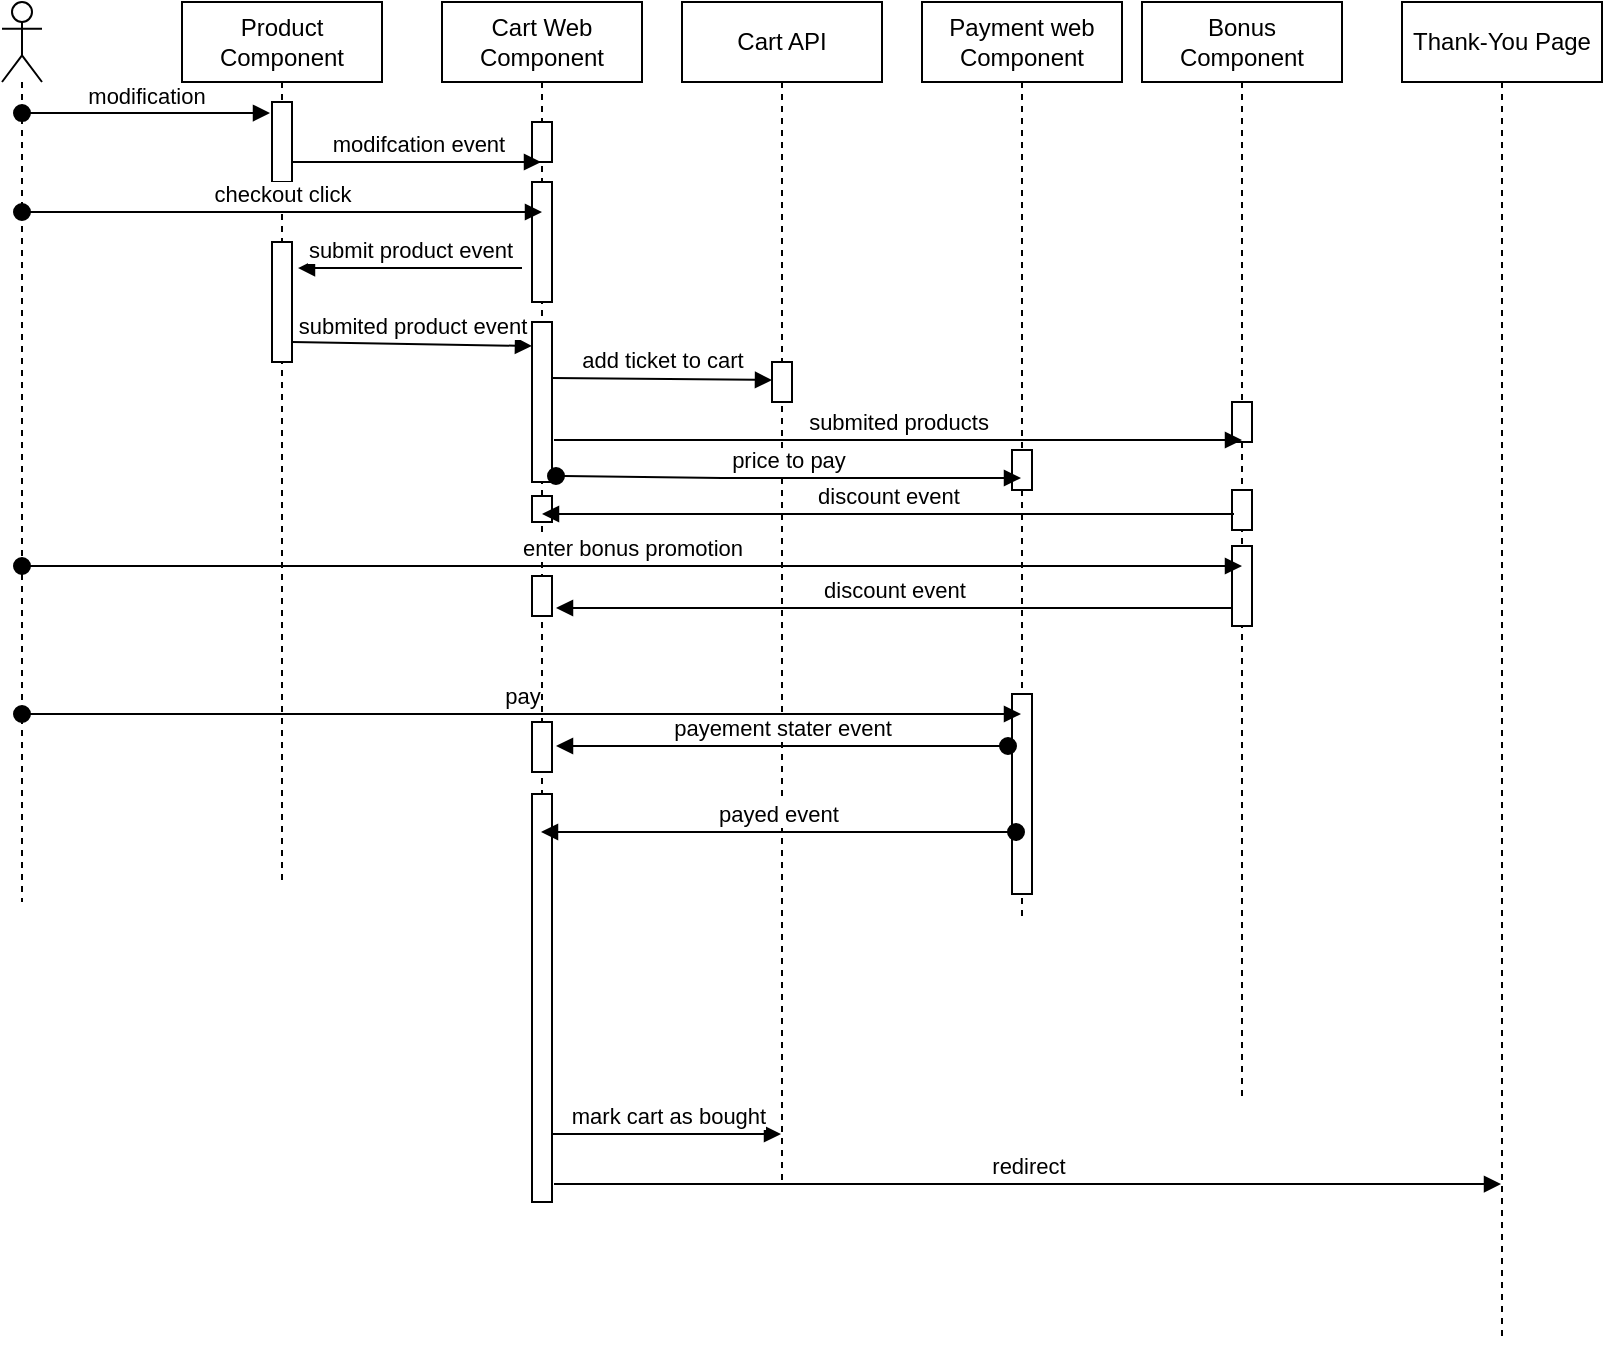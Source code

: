 <mxfile version="10.7.8" type="github"><diagram id="hKzD35VY9M3Vv-276cTm" name="fe-flow"><mxGraphModel dx="1398" dy="811" grid="0" gridSize="10" guides="1" tooltips="1" connect="1" arrows="1" fold="1" page="1" pageScale="1" pageWidth="1169" pageHeight="827" math="0" shadow="0"><root><mxCell id="0"/><mxCell id="1" parent="0"/><mxCell id="l-oSSb-taQTkERCbv3sV-4" value="Product Component" style="shape=umlLifeline;perimeter=lifelinePerimeter;whiteSpace=wrap;html=1;container=1;collapsible=0;recursiveResize=0;outlineConnect=0;" parent="1" vertex="1"><mxGeometry x="230" y="70" width="100" height="440" as="geometry"/></mxCell><mxCell id="l-oSSb-taQTkERCbv3sV-11" value="" style="html=1;points=[];perimeter=orthogonalPerimeter;" parent="l-oSSb-taQTkERCbv3sV-4" vertex="1"><mxGeometry x="45" y="50" width="10" height="40" as="geometry"/></mxCell><mxCell id="l-oSSb-taQTkERCbv3sV-16" value="" style="html=1;points=[];perimeter=orthogonalPerimeter;" parent="l-oSSb-taQTkERCbv3sV-4" vertex="1"><mxGeometry x="45" y="120" width="10" height="60" as="geometry"/></mxCell><mxCell id="l-oSSb-taQTkERCbv3sV-6" value="Cart Web Component" style="shape=umlLifeline;perimeter=lifelinePerimeter;whiteSpace=wrap;html=1;container=1;collapsible=0;recursiveResize=0;outlineConnect=0;" parent="1" vertex="1"><mxGeometry x="360" y="70" width="100" height="600" as="geometry"/></mxCell><mxCell id="l-oSSb-taQTkERCbv3sV-14" value="" style="html=1;points=[];perimeter=orthogonalPerimeter;" parent="l-oSSb-taQTkERCbv3sV-6" vertex="1"><mxGeometry x="45" y="90" width="10" height="60" as="geometry"/></mxCell><mxCell id="l-oSSb-taQTkERCbv3sV-28" value="" style="html=1;points=[];perimeter=orthogonalPerimeter;" parent="l-oSSb-taQTkERCbv3sV-6" vertex="1"><mxGeometry x="45" y="60" width="10" height="20" as="geometry"/></mxCell><mxCell id="l-oSSb-taQTkERCbv3sV-33" value="" style="html=1;points=[];perimeter=orthogonalPerimeter;" parent="l-oSSb-taQTkERCbv3sV-6" vertex="1"><mxGeometry x="45" y="396" width="10" height="204" as="geometry"/></mxCell><mxCell id="l-oSSb-taQTkERCbv3sV-46" value="" style="html=1;points=[];perimeter=orthogonalPerimeter;" parent="l-oSSb-taQTkERCbv3sV-6" vertex="1"><mxGeometry x="45" y="287" width="10" height="20" as="geometry"/></mxCell><mxCell id="7ahfcwVWY9w1yR1nCndc-1" value="" style="html=1;points=[];perimeter=orthogonalPerimeter;" vertex="1" parent="l-oSSb-taQTkERCbv3sV-6"><mxGeometry x="45" y="160" width="10" height="80" as="geometry"/></mxCell><mxCell id="7ahfcwVWY9w1yR1nCndc-2" value="" style="html=1;points=[];perimeter=orthogonalPerimeter;" vertex="1" parent="l-oSSb-taQTkERCbv3sV-6"><mxGeometry x="45" y="247" width="10" height="13" as="geometry"/></mxCell><mxCell id="7ahfcwVWY9w1yR1nCndc-3" value="" style="html=1;points=[];perimeter=orthogonalPerimeter;" vertex="1" parent="l-oSSb-taQTkERCbv3sV-6"><mxGeometry x="45" y="360" width="10" height="25" as="geometry"/></mxCell><mxCell id="l-oSSb-taQTkERCbv3sV-7" value="" style="shape=umlLifeline;participant=umlActor;perimeter=lifelinePerimeter;whiteSpace=wrap;html=1;container=1;collapsible=0;recursiveResize=0;verticalAlign=top;spacingTop=36;labelBackgroundColor=#ffffff;outlineConnect=0;" parent="1" vertex="1"><mxGeometry x="140" y="70" width="20" height="450" as="geometry"/></mxCell><mxCell id="l-oSSb-taQTkERCbv3sV-12" value="modification" style="html=1;verticalAlign=bottom;startArrow=oval;startFill=1;endArrow=block;startSize=8;entryX=-0.1;entryY=0.138;entryDx=0;entryDy=0;entryPerimeter=0;" parent="1" source="l-oSSb-taQTkERCbv3sV-7" target="l-oSSb-taQTkERCbv3sV-11" edge="1"><mxGeometry width="60" relative="1" as="geometry"><mxPoint x="140" y="390" as="sourcePoint"/><mxPoint x="200" y="390" as="targetPoint"/></mxGeometry></mxCell><mxCell id="l-oSSb-taQTkERCbv3sV-13" value="modifcation event" style="html=1;verticalAlign=bottom;endArrow=block;" parent="1" target="l-oSSb-taQTkERCbv3sV-6" edge="1"><mxGeometry width="80" relative="1" as="geometry"><mxPoint x="285" y="150" as="sourcePoint"/><mxPoint x="365" y="150" as="targetPoint"/><Array as="points"><mxPoint x="325" y="150"/></Array></mxGeometry></mxCell><mxCell id="l-oSSb-taQTkERCbv3sV-15" value="checkout click" style="html=1;verticalAlign=bottom;startArrow=oval;startFill=1;endArrow=block;startSize=8;" parent="1" source="l-oSSb-taQTkERCbv3sV-7" edge="1"><mxGeometry width="60" relative="1" as="geometry"><mxPoint x="150" y="180" as="sourcePoint"/><mxPoint x="410" y="175" as="targetPoint"/></mxGeometry></mxCell><mxCell id="l-oSSb-taQTkERCbv3sV-17" value="submit product event" style="html=1;verticalAlign=bottom;endArrow=block;entryX=1.3;entryY=0.217;entryDx=0;entryDy=0;entryPerimeter=0;" parent="1" target="l-oSSb-taQTkERCbv3sV-16" edge="1"><mxGeometry width="80" relative="1" as="geometry"><mxPoint x="400" y="203" as="sourcePoint"/><mxPoint x="285" y="206" as="targetPoint"/></mxGeometry></mxCell><mxCell id="l-oSSb-taQTkERCbv3sV-18" value="submited product event" style="html=1;verticalAlign=bottom;endArrow=block;entryX=0;entryY=0.15;entryDx=0;entryDy=0;entryPerimeter=0;" parent="1" edge="1" target="7ahfcwVWY9w1yR1nCndc-1"><mxGeometry width="80" relative="1" as="geometry"><mxPoint x="285" y="240" as="sourcePoint"/><mxPoint x="380" y="240" as="targetPoint"/></mxGeometry></mxCell><mxCell id="l-oSSb-taQTkERCbv3sV-19" value="Cart API" style="shape=umlLifeline;perimeter=lifelinePerimeter;whiteSpace=wrap;html=1;container=1;collapsible=0;recursiveResize=0;outlineConnect=0;" parent="1" vertex="1"><mxGeometry x="480" y="70" width="100" height="590" as="geometry"/></mxCell><mxCell id="l-oSSb-taQTkERCbv3sV-27" value="" style="html=1;points=[];perimeter=orthogonalPerimeter;" parent="l-oSSb-taQTkERCbv3sV-19" vertex="1"><mxGeometry x="45" y="180" width="10" height="20" as="geometry"/></mxCell><mxCell id="l-oSSb-taQTkERCbv3sV-20" value="add ticket to cart" style="html=1;verticalAlign=bottom;endArrow=block;entryX=0;entryY=0.45;entryDx=0;entryDy=0;entryPerimeter=0;exitX=1;exitY=0.35;exitDx=0;exitDy=0;exitPerimeter=0;" parent="1" source="7ahfcwVWY9w1yR1nCndc-1" target="l-oSSb-taQTkERCbv3sV-27" edge="1"><mxGeometry width="80" relative="1" as="geometry"><mxPoint x="440" y="200" as="sourcePoint"/><mxPoint x="515" y="260" as="targetPoint"/></mxGeometry></mxCell><mxCell id="l-oSSb-taQTkERCbv3sV-22" value="Payment web Component" style="shape=umlLifeline;perimeter=lifelinePerimeter;whiteSpace=wrap;html=1;container=1;collapsible=0;recursiveResize=0;outlineConnect=0;" parent="1" vertex="1"><mxGeometry x="600" y="70" width="100" height="460" as="geometry"/></mxCell><mxCell id="l-oSSb-taQTkERCbv3sV-24" value="" style="html=1;points=[];perimeter=orthogonalPerimeter;" parent="l-oSSb-taQTkERCbv3sV-22" vertex="1"><mxGeometry x="45" y="224" width="10" height="20" as="geometry"/></mxCell><mxCell id="l-oSSb-taQTkERCbv3sV-31" value="" style="html=1;points=[];perimeter=orthogonalPerimeter;" parent="l-oSSb-taQTkERCbv3sV-22" vertex="1"><mxGeometry x="45" y="346" width="10" height="100" as="geometry"/></mxCell><mxCell id="l-oSSb-taQTkERCbv3sV-23" value="price to pay" style="html=1;verticalAlign=bottom;startArrow=oval;startFill=1;endArrow=block;startSize=8;exitX=1.2;exitY=0.971;exitDx=0;exitDy=0;exitPerimeter=0;" parent="1" edge="1"><mxGeometry width="60" relative="1" as="geometry"><mxPoint x="417" y="307" as="sourcePoint"/><mxPoint x="649.5" y="308" as="targetPoint"/><Array as="points"><mxPoint x="500" y="308"/><mxPoint x="570" y="308"/></Array></mxGeometry></mxCell><mxCell id="l-oSSb-taQTkERCbv3sV-30" value="pay" style="html=1;verticalAlign=bottom;startArrow=oval;startFill=1;endArrow=block;startSize=8;" parent="1" edge="1"><mxGeometry width="60" relative="1" as="geometry"><mxPoint x="150" y="426" as="sourcePoint"/><mxPoint x="649.5" y="426" as="targetPoint"/></mxGeometry></mxCell><mxCell id="l-oSSb-taQTkERCbv3sV-32" value="payed event" style="html=1;verticalAlign=bottom;startArrow=oval;startFill=1;endArrow=block;startSize=8;exitX=0.2;exitY=0.69;exitDx=0;exitDy=0;exitPerimeter=0;" parent="1" source="l-oSSb-taQTkERCbv3sV-31" edge="1"><mxGeometry width="60" relative="1" as="geometry"><mxPoint x="640" y="486" as="sourcePoint"/><mxPoint x="409.5" y="485" as="targetPoint"/></mxGeometry></mxCell><mxCell id="l-oSSb-taQTkERCbv3sV-38" value="&lt;div&gt;mark cart as bought&lt;/div&gt;" style="html=1;verticalAlign=bottom;endArrow=block;" parent="1" source="l-oSSb-taQTkERCbv3sV-33" edge="1"><mxGeometry width="80" relative="1" as="geometry"><mxPoint x="435" y="606" as="sourcePoint"/><mxPoint x="529.5" y="636" as="targetPoint"/><Array as="points"><mxPoint x="460" y="636"/></Array></mxGeometry></mxCell><mxCell id="l-oSSb-taQTkERCbv3sV-39" value="Bonus Component" style="shape=umlLifeline;perimeter=lifelinePerimeter;whiteSpace=wrap;html=1;container=1;collapsible=0;recursiveResize=0;outlineConnect=0;" parent="1" vertex="1"><mxGeometry x="710" y="70" width="100" height="550" as="geometry"/></mxCell><mxCell id="l-oSSb-taQTkERCbv3sV-43" value="" style="html=1;points=[];perimeter=orthogonalPerimeter;" parent="l-oSSb-taQTkERCbv3sV-39" vertex="1"><mxGeometry x="45" y="200" width="10" height="20" as="geometry"/></mxCell><mxCell id="l-oSSb-taQTkERCbv3sV-44" value="" style="html=1;points=[];perimeter=orthogonalPerimeter;" parent="l-oSSb-taQTkERCbv3sV-39" vertex="1"><mxGeometry x="45" y="272" width="10" height="40" as="geometry"/></mxCell><mxCell id="KK0_LAX3tfRKDEERr-z1-2" value="" style="html=1;points=[];perimeter=orthogonalPerimeter;" parent="l-oSSb-taQTkERCbv3sV-39" vertex="1"><mxGeometry x="45" y="244" width="10" height="20" as="geometry"/></mxCell><mxCell id="l-oSSb-taQTkERCbv3sV-40" value="enter bonus promotion" style="html=1;verticalAlign=bottom;startArrow=oval;startFill=1;endArrow=block;startSize=8;entryX=0.5;entryY=0.473;entryDx=0;entryDy=0;entryPerimeter=0;" parent="1" edge="1"><mxGeometry width="60" relative="1" as="geometry"><mxPoint x="150" y="352" as="sourcePoint"/><mxPoint x="760" y="352" as="targetPoint"/></mxGeometry></mxCell><mxCell id="l-oSSb-taQTkERCbv3sV-41" value="&lt;div&gt;submited products&lt;/div&gt;" style="html=1;verticalAlign=bottom;endArrow=block;exitX=1.1;exitY=0.738;exitDx=0;exitDy=0;exitPerimeter=0;" parent="1" edge="1" source="7ahfcwVWY9w1yR1nCndc-1"><mxGeometry width="80" relative="1" as="geometry"><mxPoint x="450" y="289" as="sourcePoint"/><mxPoint x="760" y="289" as="targetPoint"/></mxGeometry></mxCell><mxCell id="l-oSSb-taQTkERCbv3sV-47" value="discount event" style="html=1;verticalAlign=bottom;endArrow=block;" parent="1" edge="1"><mxGeometry width="80" relative="1" as="geometry"><mxPoint x="755" y="373" as="sourcePoint"/><mxPoint x="417" y="373" as="targetPoint"/></mxGeometry></mxCell><mxCell id="KK0_LAX3tfRKDEERr-z1-3" value="Thank-You Page" style="shape=umlLifeline;perimeter=lifelinePerimeter;whiteSpace=wrap;html=1;container=1;collapsible=0;recursiveResize=0;outlineConnect=0;" parent="1" vertex="1"><mxGeometry x="840" y="70" width="100" height="670" as="geometry"/></mxCell><mxCell id="KK0_LAX3tfRKDEERr-z1-4" value="redirect" style="html=1;verticalAlign=bottom;endArrow=block;exitX=1.1;exitY=0.956;exitDx=0;exitDy=0;exitPerimeter=0;" parent="1" source="l-oSSb-taQTkERCbv3sV-33" target="KK0_LAX3tfRKDEERr-z1-3" edge="1"><mxGeometry width="80" relative="1" as="geometry"><mxPoint x="420" y="650" as="sourcePoint"/><mxPoint x="510" y="659.5" as="targetPoint"/></mxGeometry></mxCell><mxCell id="KK0_LAX3tfRKDEERr-z1-1" value="discount event" style="html=1;verticalAlign=bottom;endArrow=block;exitX=0.1;exitY=0.6;exitDx=0;exitDy=0;exitPerimeter=0;" parent="1" source="KK0_LAX3tfRKDEERr-z1-2" edge="1" target="l-oSSb-taQTkERCbv3sV-6"><mxGeometry width="80" relative="1" as="geometry"><mxPoint x="748" y="326" as="sourcePoint"/><mxPoint x="430" y="326" as="targetPoint"/></mxGeometry></mxCell><mxCell id="7ahfcwVWY9w1yR1nCndc-5" value="payement stater event" style="html=1;verticalAlign=bottom;startArrow=oval;startFill=1;endArrow=block;startSize=8;exitX=-0.2;exitY=0.26;exitDx=0;exitDy=0;exitPerimeter=0;entryX=1.2;entryY=0.48;entryDx=0;entryDy=0;entryPerimeter=0;" edge="1" parent="1" source="l-oSSb-taQTkERCbv3sV-31" target="7ahfcwVWY9w1yR1nCndc-3"><mxGeometry width="60" relative="1" as="geometry"><mxPoint x="600" y="450" as="sourcePoint"/><mxPoint x="550" y="450" as="targetPoint"/></mxGeometry></mxCell></root></mxGraphModel></diagram><diagram name="simple-cart-flow" id="Pn3MbLSRkE6-irKBZTVw"><mxGraphModel dx="1398" dy="811" grid="1" gridSize="10" guides="1" tooltips="1" connect="1" arrows="1" fold="1" page="1" pageScale="1" pageWidth="1169" pageHeight="827" math="0" shadow="0"><root><mxCell id="xCwl07MUbMOzyWIWOuK0-0"/><mxCell id="xCwl07MUbMOzyWIWOuK0-1" parent="xCwl07MUbMOzyWIWOuK0-0"/><mxCell id="xCwl07MUbMOzyWIWOuK0-2" value="Product Component" style="shape=umlLifeline;perimeter=lifelinePerimeter;whiteSpace=wrap;html=1;container=1;collapsible=0;recursiveResize=0;outlineConnect=0;" vertex="1" parent="xCwl07MUbMOzyWIWOuK0-1"><mxGeometry x="220" y="70" width="100" height="600" as="geometry"/></mxCell><mxCell id="xCwl07MUbMOzyWIWOuK0-5" value="&lt;div&gt;Cart &lt;br&gt;&lt;/div&gt;&lt;div&gt;Component&lt;/div&gt;" style="shape=umlLifeline;perimeter=lifelinePerimeter;whiteSpace=wrap;html=1;container=1;collapsible=0;recursiveResize=0;outlineConnect=0;" vertex="1" parent="xCwl07MUbMOzyWIWOuK0-1"><mxGeometry x="370" y="70" width="100" height="600" as="geometry"/></mxCell><mxCell id="xCwl07MUbMOzyWIWOuK0-10" value="" style="shape=umlLifeline;participant=umlActor;perimeter=lifelinePerimeter;whiteSpace=wrap;html=1;container=1;collapsible=0;recursiveResize=0;verticalAlign=top;spacingTop=36;labelBackgroundColor=#ffffff;outlineConnect=0;" vertex="1" parent="xCwl07MUbMOzyWIWOuK0-1"><mxGeometry x="130" y="70" width="20" height="600" as="geometry"/></mxCell><mxCell id="xCwl07MUbMOzyWIWOuK0-11" value="modification" style="html=1;verticalAlign=bottom;startArrow=oval;startFill=1;endArrow=block;startSize=8;entryX=-0.1;entryY=0.138;entryDx=0;entryDy=0;entryPerimeter=0;" edge="1" parent="xCwl07MUbMOzyWIWOuK0-1" source="xCwl07MUbMOzyWIWOuK0-10"><mxGeometry width="60" relative="1" as="geometry"><mxPoint x="140" y="390" as="sourcePoint"/><mxPoint x="274" y="126" as="targetPoint"/></mxGeometry></mxCell></root></mxGraphModel></diagram><diagram id="j1SIc-tAujydOCxwYIR3" name="add-ticket-flow"><mxGraphModel dx="1398" dy="811" grid="1" gridSize="10" guides="1" tooltips="1" connect="1" arrows="1" fold="1" page="1" pageScale="1" pageWidth="1169" pageHeight="827" math="0" shadow="0"><root><mxCell id="e4BhGw8a8YYbq8KDcLxt-0"/><mxCell id="e4BhGw8a8YYbq8KDcLxt-1" parent="e4BhGw8a8YYbq8KDcLxt-0"/><mxCell id="R73iOoRyCNqZPjJBF_g5-0" value="" style="shape=umlLifeline;participant=umlActor;perimeter=lifelinePerimeter;whiteSpace=wrap;html=1;container=1;collapsible=0;recursiveResize=0;verticalAlign=top;spacingTop=36;labelBackgroundColor=#ffffff;outlineConnect=0;" vertex="1" parent="e4BhGw8a8YYbq8KDcLxt-1"><mxGeometry x="194" y="263" width="20" height="300" as="geometry"/></mxCell><mxCell id="R73iOoRyCNqZPjJBF_g5-1" value="Product BE" style="shape=umlLifeline;perimeter=lifelinePerimeter;whiteSpace=wrap;html=1;container=1;collapsible=0;recursiveResize=0;outlineConnect=0;" vertex="1" parent="e4BhGw8a8YYbq8KDcLxt-1"><mxGeometry x="654" y="263" width="80" height="300" as="geometry"/></mxCell><mxCell id="R73iOoRyCNqZPjJBF_g5-16" value="" style="html=1;points=[];perimeter=orthogonalPerimeter;" vertex="1" parent="R73iOoRyCNqZPjJBF_g5-1"><mxGeometry x="30" y="100" width="10" height="80" as="geometry"/></mxCell><mxCell id="R73iOoRyCNqZPjJBF_g5-2" value="Shopping Cart BE" style="shape=umlLifeline;perimeter=lifelinePerimeter;whiteSpace=wrap;html=1;container=1;collapsible=0;recursiveResize=0;outlineConnect=0;" vertex="1" parent="e4BhGw8a8YYbq8KDcLxt-1"><mxGeometry x="414" y="263" width="80" height="300" as="geometry"/></mxCell><mxCell id="R73iOoRyCNqZPjJBF_g5-4" value="Shopping Cart FE" style="shape=umlLifeline;perimeter=lifelinePerimeter;whiteSpace=wrap;html=1;container=1;collapsible=0;recursiveResize=0;outlineConnect=0;" vertex="1" parent="e4BhGw8a8YYbq8KDcLxt-1"><mxGeometry x="295" y="263" width="80" height="300" as="geometry"/></mxCell><mxCell id="4XBzzVn2JJkkKxSPrGP3-6" value="" style="html=1;points=[];perimeter=orthogonalPerimeter;" vertex="1" parent="R73iOoRyCNqZPjJBF_g5-4"><mxGeometry x="35" y="60" width="10" height="55" as="geometry"/></mxCell><mxCell id="4XBzzVn2JJkkKxSPrGP3-7" value="" style="html=1;points=[];perimeter=orthogonalPerimeter;" vertex="1" parent="R73iOoRyCNqZPjJBF_g5-4"><mxGeometry x="35" y="165" width="10" height="30" as="geometry"/></mxCell><mxCell id="R73iOoRyCNqZPjJBF_g5-5" value="Product FE" style="shape=umlLifeline;perimeter=lifelinePerimeter;whiteSpace=wrap;html=1;container=1;collapsible=0;recursiveResize=0;outlineConnect=0;" vertex="1" parent="e4BhGw8a8YYbq8KDcLxt-1"><mxGeometry x="534" y="263" width="80" height="300" as="geometry"/></mxCell><mxCell id="R73iOoRyCNqZPjJBF_g5-11" value="" style="html=1;points=[];perimeter=orthogonalPerimeter;" vertex="1" parent="R73iOoRyCNqZPjJBF_g5-5"><mxGeometry x="35" y="90" width="10" height="90" as="geometry"/></mxCell><mxCell id="R73iOoRyCNqZPjJBF_g5-6" value="click add to cart" style="html=1;verticalAlign=bottom;endArrow=block;" edge="1" parent="e4BhGw8a8YYbq8KDcLxt-1" source="R73iOoRyCNqZPjJBF_g5-0" target="R73iOoRyCNqZPjJBF_g5-4"><mxGeometry width="80" relative="1" as="geometry"><mxPoint x="264" y="333" as="sourcePoint"/><mxPoint x="344" y="333" as="targetPoint"/><Array as="points"><mxPoint x="304" y="333"/></Array></mxGeometry></mxCell><mxCell id="R73iOoRyCNqZPjJBF_g5-9" value="add ticket event" style="html=1;verticalAlign=bottom;endArrow=block;" edge="1" parent="e4BhGw8a8YYbq8KDcLxt-1"><mxGeometry width="80" relative="1" as="geometry"><mxPoint x="342" y="363" as="sourcePoint"/><mxPoint x="573" y="363" as="targetPoint"/></mxGeometry></mxCell><mxCell id="R73iOoRyCNqZPjJBF_g5-10" value="added ticket event" style="html=1;verticalAlign=bottom;endArrow=block;exitX=0;exitY=0.978;exitDx=0;exitDy=0;exitPerimeter=0;entryX=0.9;entryY=0.433;entryDx=0;entryDy=0;entryPerimeter=0;" edge="1" parent="e4BhGw8a8YYbq8KDcLxt-1" source="R73iOoRyCNqZPjJBF_g5-11" target="4XBzzVn2JJkkKxSPrGP3-7"><mxGeometry width="80" relative="1" as="geometry"><mxPoint x="544" y="403" as="sourcePoint"/><mxPoint x="364" y="441" as="targetPoint"/></mxGeometry></mxCell><mxCell id="R73iOoRyCNqZPjJBF_g5-14" value="Kafka" style="shape=umlLifeline;perimeter=lifelinePerimeter;whiteSpace=wrap;html=1;container=1;collapsible=0;recursiveResize=0;outlineConnect=0;" vertex="1" parent="e4BhGw8a8YYbq8KDcLxt-1"><mxGeometry x="774" y="263" width="80" height="300" as="geometry"/></mxCell><mxCell id="R73iOoRyCNqZPjJBF_g5-19" value="" style="html=1;points=[];perimeter=orthogonalPerimeter;" vertex="1" parent="R73iOoRyCNqZPjJBF_g5-14"><mxGeometry x="35" y="120" width="10" height="130" as="geometry"/></mxCell><mxCell id="R73iOoRyCNqZPjJBF_g5-17" value="call to add ticket api" style="html=1;verticalAlign=bottom;endArrow=block;entryX=0.1;entryY=0.138;entryDx=0;entryDy=0;entryPerimeter=0;" edge="1" target="R73iOoRyCNqZPjJBF_g5-16" parent="e4BhGw8a8YYbq8KDcLxt-1"><mxGeometry relative="1" as="geometry"><mxPoint x="581" y="373" as="sourcePoint"/></mxGeometry></mxCell><mxCell id="R73iOoRyCNqZPjJBF_g5-18" value="return" style="html=1;verticalAlign=bottom;endArrow=open;dashed=1;endSize=8;exitX=0;exitY=0.95;entryX=0.9;entryY=0.956;entryDx=0;entryDy=0;entryPerimeter=0;" edge="1" source="R73iOoRyCNqZPjJBF_g5-16" parent="e4BhGw8a8YYbq8KDcLxt-1" target="R73iOoRyCNqZPjJBF_g5-11"><mxGeometry relative="1" as="geometry"><mxPoint x="614" y="439" as="targetPoint"/></mxGeometry></mxCell><mxCell id="R73iOoRyCNqZPjJBF_g5-20" value="add ticket event" style="html=1;verticalAlign=bottom;endArrow=block;entryX=0;entryY=0;" edge="1" target="R73iOoRyCNqZPjJBF_g5-19" parent="e4BhGw8a8YYbq8KDcLxt-1" source="R73iOoRyCNqZPjJBF_g5-1"><mxGeometry relative="1" as="geometry"><mxPoint x="124" y="583" as="sourcePoint"/></mxGeometry></mxCell><mxCell id="4XBzzVn2JJkkKxSPrGP3-0" value="Bonus BE" style="shape=umlLifeline;perimeter=lifelinePerimeter;whiteSpace=wrap;html=1;container=1;collapsible=0;recursiveResize=0;outlineConnect=0;" vertex="1" parent="e4BhGw8a8YYbq8KDcLxt-1"><mxGeometry x="894" y="263" width="80" height="300" as="geometry"/></mxCell><mxCell id="4XBzzVn2JJkkKxSPrGP3-4" value="read add ticket event" style="html=1;verticalAlign=bottom;startArrow=oval;startFill=1;endArrow=block;startSize=8;exitX=-0.1;exitY=0.715;exitDx=0;exitDy=0;exitPerimeter=0;" edge="1" parent="e4BhGw8a8YYbq8KDcLxt-1" source="R73iOoRyCNqZPjJBF_g5-19" target="R73iOoRyCNqZPjJBF_g5-2"><mxGeometry width="60" relative="1" as="geometry"><mxPoint x="774" y="603" as="sourcePoint"/><mxPoint x="674" y="603" as="targetPoint"/></mxGeometry></mxCell><mxCell id="4XBzzVn2JJkkKxSPrGP3-5" value="read add ticket event" style="html=1;verticalAlign=bottom;startArrow=oval;startFill=1;endArrow=block;startSize=8;exitX=0.9;exitY=0.238;exitDx=0;exitDy=0;exitPerimeter=0;" edge="1" parent="e4BhGw8a8YYbq8KDcLxt-1" source="R73iOoRyCNqZPjJBF_g5-19"><mxGeometry width="60" relative="1" as="geometry"><mxPoint x="824" y="413" as="sourcePoint"/><mxPoint x="934" y="413" as="targetPoint"/></mxGeometry></mxCell></root></mxGraphModel></diagram><diagram name="add-bonus-flow" id="VlVosgCLsm-n4h0YFpZ7"><mxGraphModel dx="1398" dy="811" grid="1" gridSize="10" guides="1" tooltips="1" connect="1" arrows="1" fold="1" page="1" pageScale="1" pageWidth="1169" pageHeight="827" math="0" shadow="0"><root><mxCell id="iwo15YvVt7R4pdCmtdqI-0"/><mxCell id="iwo15YvVt7R4pdCmtdqI-1" parent="iwo15YvVt7R4pdCmtdqI-0"/><mxCell id="iwo15YvVt7R4pdCmtdqI-2" value="" style="shape=umlLifeline;participant=umlActor;perimeter=lifelinePerimeter;whiteSpace=wrap;html=1;container=1;collapsible=0;recursiveResize=0;verticalAlign=top;spacingTop=36;labelBackgroundColor=#ffffff;outlineConnect=0;" parent="iwo15YvVt7R4pdCmtdqI-1" vertex="1"><mxGeometry x="254" y="253" width="20" height="300" as="geometry"/></mxCell><mxCell id="iwo15YvVt7R4pdCmtdqI-3" value="Bonus BE" style="shape=umlLifeline;perimeter=lifelinePerimeter;whiteSpace=wrap;html=1;container=1;collapsible=0;recursiveResize=0;outlineConnect=0;" parent="iwo15YvVt7R4pdCmtdqI-1" vertex="1"><mxGeometry x="714" y="253" width="80" height="300" as="geometry"/></mxCell><mxCell id="iwo15YvVt7R4pdCmtdqI-4" value="" style="html=1;points=[];perimeter=orthogonalPerimeter;" parent="iwo15YvVt7R4pdCmtdqI-3" vertex="1"><mxGeometry x="30" y="100" width="10" height="80" as="geometry"/></mxCell><mxCell id="iwo15YvVt7R4pdCmtdqI-5" value="Shopping Cart BE" style="shape=umlLifeline;perimeter=lifelinePerimeter;whiteSpace=wrap;html=1;container=1;collapsible=0;recursiveResize=0;outlineConnect=0;" parent="iwo15YvVt7R4pdCmtdqI-1" vertex="1"><mxGeometry x="474" y="253" width="80" height="300" as="geometry"/></mxCell><mxCell id="iwo15YvVt7R4pdCmtdqI-6" value="Shopping Cart FE" style="shape=umlLifeline;perimeter=lifelinePerimeter;whiteSpace=wrap;html=1;container=1;collapsible=0;recursiveResize=0;outlineConnect=0;" parent="iwo15YvVt7R4pdCmtdqI-1" vertex="1"><mxGeometry x="355" y="253" width="80" height="300" as="geometry"/></mxCell><mxCell id="iwo15YvVt7R4pdCmtdqI-8" value="" style="html=1;points=[];perimeter=orthogonalPerimeter;" parent="iwo15YvVt7R4pdCmtdqI-6" vertex="1"><mxGeometry x="35" y="165" width="10" height="45" as="geometry"/></mxCell><mxCell id="iwo15YvVt7R4pdCmtdqI-9" value="Bonus FE" style="shape=umlLifeline;perimeter=lifelinePerimeter;whiteSpace=wrap;html=1;container=1;collapsible=0;recursiveResize=0;outlineConnect=0;" parent="iwo15YvVt7R4pdCmtdqI-1" vertex="1"><mxGeometry x="594" y="253" width="80" height="300" as="geometry"/></mxCell><mxCell id="iwo15YvVt7R4pdCmtdqI-10" value="" style="html=1;points=[];perimeter=orthogonalPerimeter;" parent="iwo15YvVt7R4pdCmtdqI-9" vertex="1"><mxGeometry x="35" y="60" width="10" height="120" as="geometry"/></mxCell><mxCell id="iwo15YvVt7R4pdCmtdqI-11" value="added bonus code" style="html=1;verticalAlign=bottom;endArrow=block;" parent="iwo15YvVt7R4pdCmtdqI-1" source="iwo15YvVt7R4pdCmtdqI-2" edge="1"><mxGeometry width="80" relative="1" as="geometry"><mxPoint x="324" y="323" as="sourcePoint"/><mxPoint x="630" y="323" as="targetPoint"/><Array as="points"><mxPoint x="364" y="323"/></Array></mxGeometry></mxCell><mxCell id="iwo15YvVt7R4pdCmtdqI-13" value="added bonus event" style="html=1;verticalAlign=bottom;endArrow=block;exitX=0;exitY=0.978;exitDx=0;exitDy=0;exitPerimeter=0;entryX=1;entryY=0.289;entryDx=0;entryDy=0;entryPerimeter=0;" parent="iwo15YvVt7R4pdCmtdqI-1" source="iwo15YvVt7R4pdCmtdqI-10" target="iwo15YvVt7R4pdCmtdqI-8" edge="1"><mxGeometry width="80" relative="1" as="geometry"><mxPoint x="604" y="393" as="sourcePoint"/><mxPoint x="399" y="432" as="targetPoint"/></mxGeometry></mxCell><mxCell id="iwo15YvVt7R4pdCmtdqI-14" value="Kafka" style="shape=umlLifeline;perimeter=lifelinePerimeter;whiteSpace=wrap;html=1;container=1;collapsible=0;recursiveResize=0;outlineConnect=0;" parent="iwo15YvVt7R4pdCmtdqI-1" vertex="1"><mxGeometry x="834" y="253" width="80" height="320" as="geometry"/></mxCell><mxCell id="iwo15YvVt7R4pdCmtdqI-15" value="" style="html=1;points=[];perimeter=orthogonalPerimeter;" parent="iwo15YvVt7R4pdCmtdqI-14" vertex="1"><mxGeometry x="35" y="120" width="10" height="150" as="geometry"/></mxCell><mxCell id="iwo15YvVt7R4pdCmtdqI-16" value="call to add bonus api" style="html=1;verticalAlign=bottom;endArrow=block;entryX=0;entryY=0;" parent="iwo15YvVt7R4pdCmtdqI-1" target="iwo15YvVt7R4pdCmtdqI-4" edge="1"><mxGeometry relative="1" as="geometry"><mxPoint x="641" y="353" as="sourcePoint"/></mxGeometry></mxCell><mxCell id="iwo15YvVt7R4pdCmtdqI-17" value="return" style="html=1;verticalAlign=bottom;endArrow=open;dashed=1;endSize=8;exitX=0;exitY=0.95;entryX=0.9;entryY=0.956;entryDx=0;entryDy=0;entryPerimeter=0;" parent="iwo15YvVt7R4pdCmtdqI-1" source="iwo15YvVt7R4pdCmtdqI-4" target="iwo15YvVt7R4pdCmtdqI-10" edge="1"><mxGeometry relative="1" as="geometry"><mxPoint x="674" y="429" as="targetPoint"/></mxGeometry></mxCell><mxCell id="iwo15YvVt7R4pdCmtdqI-18" value="add bonus event" style="html=1;verticalAlign=bottom;endArrow=block;entryX=0;entryY=0;" parent="iwo15YvVt7R4pdCmtdqI-1" source="iwo15YvVt7R4pdCmtdqI-3" target="iwo15YvVt7R4pdCmtdqI-15" edge="1"><mxGeometry relative="1" as="geometry"><mxPoint x="184" y="573" as="sourcePoint"/></mxGeometry></mxCell><mxCell id="iwo15YvVt7R4pdCmtdqI-20" value="read add bonus event" style="html=1;verticalAlign=bottom;startArrow=oval;startFill=1;endArrow=block;startSize=8;exitX=0.1;exitY=0.973;exitDx=0;exitDy=0;exitPerimeter=0;" parent="iwo15YvVt7R4pdCmtdqI-1" source="iwo15YvVt7R4pdCmtdqI-15" target="iwo15YvVt7R4pdCmtdqI-5" edge="1"><mxGeometry width="60" relative="1" as="geometry"><mxPoint x="834" y="593" as="sourcePoint"/><mxPoint x="734" y="593" as="targetPoint"/></mxGeometry></mxCell></root></mxGraphModel></diagram><diagram name="checkout-flow" id="_6gu_vph1fBZsHGEh7L1"><mxGraphModel dx="1398" dy="811" grid="0" gridSize="10" guides="1" tooltips="1" connect="1" arrows="1" fold="1" page="1" pageScale="1" pageWidth="1169" pageHeight="827" math="0" shadow="0"><root><mxCell id="veX3aA29r1LUFhSamucU-0"/><mxCell id="veX3aA29r1LUFhSamucU-1" parent="veX3aA29r1LUFhSamucU-0"/><mxCell id="veX3aA29r1LUFhSamucU-2" value="" style="shape=umlLifeline;participant=umlActor;perimeter=lifelinePerimeter;whiteSpace=wrap;html=1;container=1;collapsible=0;recursiveResize=0;verticalAlign=top;spacingTop=36;labelBackgroundColor=#ffffff;outlineConnect=0;" parent="veX3aA29r1LUFhSamucU-1" vertex="1"><mxGeometry x="74" y="68" width="20" height="600" as="geometry"/></mxCell><mxCell id="veX3aA29r1LUFhSamucU-3" value="Payment BackEnd" style="shape=umlLifeline;perimeter=lifelinePerimeter;whiteSpace=wrap;html=1;container=1;collapsible=0;recursiveResize=0;outlineConnect=0;" parent="veX3aA29r1LUFhSamucU-1" vertex="1"><mxGeometry x="534" y="68" width="80" height="600" as="geometry"/></mxCell><mxCell id="veX3aA29r1LUFhSamucU-4" value="" style="html=1;points=[];perimeter=orthogonalPerimeter;" parent="veX3aA29r1LUFhSamucU-3" vertex="1"><mxGeometry x="30" y="100" width="10" height="80" as="geometry"/></mxCell><mxCell id="veX3aA29r1LUFhSamucU-5" value="Cart BackEnd" style="shape=umlLifeline;perimeter=lifelinePerimeter;whiteSpace=wrap;html=1;container=1;collapsible=0;recursiveResize=0;outlineConnect=0;" parent="veX3aA29r1LUFhSamucU-1" vertex="1"><mxGeometry x="294" y="68" width="80" height="640" as="geometry"/></mxCell><mxCell id="sj2MkGz1Z7CKglgAlKkQ-1" value="" style="html=1;points=[];perimeter=orthogonalPerimeter;" parent="veX3aA29r1LUFhSamucU-5" vertex="1"><mxGeometry x="36" y="250" width="10" height="110" as="geometry"/></mxCell><mxCell id="sj2MkGz1Z7CKglgAlKkQ-11" value="" style="html=1;points=[];perimeter=orthogonalPerimeter;" parent="veX3aA29r1LUFhSamucU-5" vertex="1"><mxGeometry x="36" y="390" width="10" height="180" as="geometry"/></mxCell><mxCell id="sj2MkGz1Z7CKglgAlKkQ-26" value="" style="html=1;points=[];perimeter=orthogonalPerimeter;" parent="veX3aA29r1LUFhSamucU-5" vertex="1"><mxGeometry x="36" y="580" width="10" height="40" as="geometry"/></mxCell><mxCell id="veX3aA29r1LUFhSamucU-6" value="Cart FrontEnd" style="shape=umlLifeline;perimeter=lifelinePerimeter;whiteSpace=wrap;html=1;container=1;collapsible=0;recursiveResize=0;outlineConnect=0;" parent="veX3aA29r1LUFhSamucU-1" vertex="1"><mxGeometry x="175" y="68" width="80" height="690" as="geometry"/></mxCell><mxCell id="veX3aA29r1LUFhSamucU-7" value="" style="html=1;points=[];perimeter=orthogonalPerimeter;" parent="veX3aA29r1LUFhSamucU-6" vertex="1"><mxGeometry x="35" y="85" width="10" height="30" as="geometry"/></mxCell><mxCell id="veX3aA29r1LUFhSamucU-8" value="" style="html=1;points=[];perimeter=orthogonalPerimeter;" parent="veX3aA29r1LUFhSamucU-6" vertex="1"><mxGeometry x="35" y="165" width="10" height="525" as="geometry"/></mxCell><mxCell id="veX3aA29r1LUFhSamucU-9" value="Payment FrontEnd" style="shape=umlLifeline;perimeter=lifelinePerimeter;whiteSpace=wrap;html=1;container=1;collapsible=0;recursiveResize=0;outlineConnect=0;" parent="veX3aA29r1LUFhSamucU-1" vertex="1"><mxGeometry x="414" y="68" width="80" height="600" as="geometry"/></mxCell><mxCell id="veX3aA29r1LUFhSamucU-10" value="" style="html=1;points=[];perimeter=orthogonalPerimeter;" parent="veX3aA29r1LUFhSamucU-9" vertex="1"><mxGeometry x="35" y="90" width="10" height="90" as="geometry"/></mxCell><mxCell id="veX3aA29r1LUFhSamucU-11" value="click checkout" style="html=1;verticalAlign=bottom;endArrow=block;" parent="veX3aA29r1LUFhSamucU-1" source="veX3aA29r1LUFhSamucU-2" target="veX3aA29r1LUFhSamucU-6" edge="1"><mxGeometry width="80" relative="1" as="geometry"><mxPoint x="144" y="138" as="sourcePoint"/><mxPoint x="224" y="138" as="targetPoint"/><Array as="points"><mxPoint x="184" y="138"/></Array></mxGeometry></mxCell><mxCell id="veX3aA29r1LUFhSamucU-12" value="add checkout event" style="html=1;verticalAlign=bottom;endArrow=block;exitX=1;exitY=0.5;exitDx=0;exitDy=0;exitPerimeter=0;" parent="veX3aA29r1LUFhSamucU-1" source="veX3aA29r1LUFhSamucU-7" edge="1"><mxGeometry width="80" relative="1" as="geometry"><mxPoint x="244" y="168" as="sourcePoint"/><mxPoint x="453" y="168" as="targetPoint"/></mxGeometry></mxCell><mxCell id="veX3aA29r1LUFhSamucU-13" value="checkout sucess event" style="html=1;verticalAlign=bottom;endArrow=block;exitX=0;exitY=0.978;exitDx=0;exitDy=0;exitPerimeter=0;" parent="veX3aA29r1LUFhSamucU-1" source="veX3aA29r1LUFhSamucU-10" edge="1"><mxGeometry width="80" relative="1" as="geometry"><mxPoint x="424" y="208" as="sourcePoint"/><mxPoint x="219" y="248" as="targetPoint"/></mxGeometry></mxCell><mxCell id="veX3aA29r1LUFhSamucU-14" value="Kafka" style="shape=umlLifeline;perimeter=lifelinePerimeter;whiteSpace=wrap;html=1;container=1;collapsible=0;recursiveResize=0;outlineConnect=0;" parent="veX3aA29r1LUFhSamucU-1" vertex="1"><mxGeometry x="654" y="68" width="80" height="610" as="geometry"/></mxCell><mxCell id="veX3aA29r1LUFhSamucU-15" value="" style="html=1;points=[];perimeter=orthogonalPerimeter;" parent="veX3aA29r1LUFhSamucU-14" vertex="1"><mxGeometry x="35" y="120" width="10" height="150" as="geometry"/></mxCell><mxCell id="sj2MkGz1Z7CKglgAlKkQ-2" value="" style="html=1;points=[];perimeter=orthogonalPerimeter;" parent="veX3aA29r1LUFhSamucU-14" vertex="1"><mxGeometry x="35" y="290" width="10" height="90" as="geometry"/></mxCell><mxCell id="sj2MkGz1Z7CKglgAlKkQ-9" value="" style="html=1;points=[];perimeter=orthogonalPerimeter;" parent="veX3aA29r1LUFhSamucU-14" vertex="1"><mxGeometry x="35" y="390" width="10" height="50" as="geometry"/></mxCell><mxCell id="sj2MkGz1Z7CKglgAlKkQ-14" value="" style="html=1;points=[];perimeter=orthogonalPerimeter;" parent="veX3aA29r1LUFhSamucU-14" vertex="1"><mxGeometry x="35" y="466" width="10" height="50" as="geometry"/></mxCell><mxCell id="sj2MkGz1Z7CKglgAlKkQ-21" value="" style="html=1;points=[];perimeter=orthogonalPerimeter;" parent="veX3aA29r1LUFhSamucU-14" vertex="1"><mxGeometry x="35" y="530" width="10" height="40" as="geometry"/></mxCell><mxCell id="veX3aA29r1LUFhSamucU-16" value="call to add checkout api" style="html=1;verticalAlign=bottom;endArrow=block;entryX=0;entryY=0;" parent="veX3aA29r1LUFhSamucU-1" target="veX3aA29r1LUFhSamucU-4" edge="1"><mxGeometry relative="1" as="geometry"><mxPoint x="461" y="168" as="sourcePoint"/></mxGeometry></mxCell><mxCell id="veX3aA29r1LUFhSamucU-17" value="return" style="html=1;verticalAlign=bottom;endArrow=open;dashed=1;endSize=8;exitX=0;exitY=0.95;entryX=0.9;entryY=0.956;entryDx=0;entryDy=0;entryPerimeter=0;" parent="veX3aA29r1LUFhSamucU-1" source="veX3aA29r1LUFhSamucU-4" target="veX3aA29r1LUFhSamucU-10" edge="1"><mxGeometry relative="1" as="geometry"><mxPoint x="494" y="244" as="targetPoint"/></mxGeometry></mxCell><mxCell id="veX3aA29r1LUFhSamucU-18" value="payment success event" style="html=1;verticalAlign=bottom;endArrow=block;entryX=0;entryY=0;" parent="veX3aA29r1LUFhSamucU-1" source="veX3aA29r1LUFhSamucU-3" target="veX3aA29r1LUFhSamucU-15" edge="1"><mxGeometry relative="1" as="geometry"><mxPoint x="4" y="388" as="sourcePoint"/></mxGeometry></mxCell><mxCell id="veX3aA29r1LUFhSamucU-19" value="Bonus BackEnd" style="shape=umlLifeline;perimeter=lifelinePerimeter;whiteSpace=wrap;html=1;container=1;collapsible=0;recursiveResize=0;outlineConnect=0;" parent="veX3aA29r1LUFhSamucU-1" vertex="1"><mxGeometry x="774" y="68" width="80" height="600" as="geometry"/></mxCell><mxCell id="sj2MkGz1Z7CKglgAlKkQ-7" value="" style="html=1;points=[];perimeter=orthogonalPerimeter;" parent="veX3aA29r1LUFhSamucU-19" vertex="1"><mxGeometry x="35" y="310" width="10" height="110" as="geometry"/></mxCell><mxCell id="veX3aA29r1LUFhSamucU-20" value="read payment success event" style="html=1;verticalAlign=bottom;startArrow=oval;startFill=1;endArrow=block;startSize=8;exitX=0.1;exitY=0.973;exitDx=0;exitDy=0;exitPerimeter=0;entryX=1;entryY=0.155;entryDx=0;entryDy=0;entryPerimeter=0;" parent="veX3aA29r1LUFhSamucU-1" source="veX3aA29r1LUFhSamucU-15" target="sj2MkGz1Z7CKglgAlKkQ-1" edge="1"><mxGeometry width="60" relative="1" as="geometry"><mxPoint x="654" y="408" as="sourcePoint"/><mxPoint x="344" y="334" as="targetPoint"/></mxGeometry></mxCell><mxCell id="sj2MkGz1Z7CKglgAlKkQ-0" value="Product BackEnd" style="shape=umlLifeline;perimeter=lifelinePerimeter;whiteSpace=wrap;html=1;container=1;collapsible=0;recursiveResize=0;outlineConnect=0;" parent="veX3aA29r1LUFhSamucU-1" vertex="1"><mxGeometry x="894" y="68" width="80" height="600" as="geometry"/></mxCell><mxCell id="sj2MkGz1Z7CKglgAlKkQ-10" value="" style="html=1;points=[];perimeter=orthogonalPerimeter;" parent="sj2MkGz1Z7CKglgAlKkQ-0" vertex="1"><mxGeometry x="35" y="350" width="10" height="140" as="geometry"/></mxCell><mxCell id="sj2MkGz1Z7CKglgAlKkQ-3" value="cart pay successfully" style="html=1;verticalAlign=bottom;startArrow=oval;endArrow=block;startSize=8;exitX=1.3;exitY=0.418;exitDx=0;exitDy=0;exitPerimeter=0;" parent="veX3aA29r1LUFhSamucU-1" source="sj2MkGz1Z7CKglgAlKkQ-1" target="sj2MkGz1Z7CKglgAlKkQ-2" edge="1"><mxGeometry relative="1" as="geometry"><mxPoint x="629" y="348" as="sourcePoint"/></mxGeometry></mxCell><mxCell id="sj2MkGz1Z7CKglgAlKkQ-4" value="read cart pay successfylly" style="html=1;verticalAlign=bottom;startArrow=oval;startFill=1;endArrow=block;startSize=8;exitX=0.9;exitY=0.333;exitDx=0;exitDy=0;exitPerimeter=0;" parent="veX3aA29r1LUFhSamucU-1" edge="1"><mxGeometry width="60" relative="1" as="geometry"><mxPoint x="698" y="394" as="sourcePoint"/><mxPoint x="813.5" y="394" as="targetPoint"/></mxGeometry></mxCell><mxCell id="sj2MkGz1Z7CKglgAlKkQ-5" value="read cart pay successfylly" style="html=1;verticalAlign=bottom;startArrow=oval;startFill=1;endArrow=block;startSize=8;exitX=1.2;exitY=0.933;exitDx=0;exitDy=0;exitPerimeter=0;entryX=0;entryY=0.164;entryDx=0;entryDy=0;entryPerimeter=0;" parent="veX3aA29r1LUFhSamucU-1" source="sj2MkGz1Z7CKglgAlKkQ-2" target="sj2MkGz1Z7CKglgAlKkQ-10" edge="1"><mxGeometry width="60" relative="1" as="geometry"><mxPoint x="716.5" y="427.5" as="sourcePoint"/><mxPoint x="930" y="427" as="targetPoint"/></mxGeometry></mxCell><mxCell id="sj2MkGz1Z7CKglgAlKkQ-6" value="Account BackEnd" style="shape=umlLifeline;perimeter=lifelinePerimeter;whiteSpace=wrap;html=1;container=1;collapsible=0;recursiveResize=0;outlineConnect=0;" parent="veX3aA29r1LUFhSamucU-1" vertex="1"><mxGeometry x="1014" y="68" width="80" height="600" as="geometry"/></mxCell><mxCell id="sj2MkGz1Z7CKglgAlKkQ-18" value="" style="html=1;points=[];perimeter=orthogonalPerimeter;" parent="sj2MkGz1Z7CKglgAlKkQ-6" vertex="1"><mxGeometry x="35" y="335" width="10" height="245" as="geometry"/></mxCell><mxCell id="sj2MkGz1Z7CKglgAlKkQ-8" value="bonus redeem ok" style="html=1;verticalAlign=bottom;startArrow=oval;startFill=1;endArrow=block;startSize=8;exitX=-0.1;exitY=0.825;exitDx=0;exitDy=0;exitPerimeter=0;" parent="veX3aA29r1LUFhSamucU-1" source="sj2MkGz1Z7CKglgAlKkQ-7" target="sj2MkGz1Z7CKglgAlKkQ-9" edge="1"><mxGeometry width="60" relative="1" as="geometry"><mxPoint x="764" y="478" as="sourcePoint"/><mxPoint x="724" y="478" as="targetPoint"/></mxGeometry></mxCell><mxCell id="sj2MkGz1Z7CKglgAlKkQ-12" value="read bonus redeem ok" style="html=1;verticalAlign=bottom;startArrow=oval;startFill=1;endArrow=block;startSize=8;exitX=0.1;exitY=0.78;exitDx=0;exitDy=0;exitPerimeter=0;" parent="veX3aA29r1LUFhSamucU-1" source="sj2MkGz1Z7CKglgAlKkQ-9" target="sj2MkGz1Z7CKglgAlKkQ-11" edge="1"><mxGeometry width="60" relative="1" as="geometry"><mxPoint x="674" y="497" as="sourcePoint"/><mxPoint x="604" y="497" as="targetPoint"/></mxGeometry></mxCell><mxCell id="sj2MkGz1Z7CKglgAlKkQ-13" value="product submited" style="html=1;verticalAlign=bottom;startArrow=oval;startFill=1;endArrow=block;startSize=8;exitX=0.2;exitY=0.864;exitDx=0;exitDy=0;exitPerimeter=0;" parent="veX3aA29r1LUFhSamucU-1" source="sj2MkGz1Z7CKglgAlKkQ-10" target="sj2MkGz1Z7CKglgAlKkQ-14" edge="1"><mxGeometry width="60" relative="1" as="geometry"><mxPoint x="912" y="537.5" as="sourcePoint"/><mxPoint x="726.5" y="537.5" as="targetPoint"/></mxGeometry></mxCell><mxCell id="sj2MkGz1Z7CKglgAlKkQ-15" value="product submited" style="html=1;verticalAlign=bottom;startArrow=oval;startFill=1;endArrow=block;startSize=8;exitX=0;exitY=0.78;exitDx=0;exitDy=0;exitPerimeter=0;" parent="veX3aA29r1LUFhSamucU-1" source="sj2MkGz1Z7CKglgAlKkQ-14" edge="1"><mxGeometry width="60" relative="1" as="geometry"><mxPoint x="694" y="557.5" as="sourcePoint"/><mxPoint x="342" y="576" as="targetPoint"/></mxGeometry></mxCell><mxCell id="sj2MkGz1Z7CKglgAlKkQ-17" value="read cart pay successfylly" style="html=1;verticalAlign=bottom;startArrow=oval;startFill=1;endArrow=block;startSize=8;exitX=1;exitY=0.644;exitDx=0;exitDy=0;exitPerimeter=0;entryX=0.1;entryY=0.053;entryDx=0;entryDy=0;entryPerimeter=0;" parent="veX3aA29r1LUFhSamucU-1" source="sj2MkGz1Z7CKglgAlKkQ-2" target="sj2MkGz1Z7CKglgAlKkQ-18" edge="1"><mxGeometry width="60" relative="1" as="geometry"><mxPoint x="716.5" y="418" as="sourcePoint"/><mxPoint x="1034" y="416" as="targetPoint"/></mxGeometry></mxCell><mxCell id="sj2MkGz1Z7CKglgAlKkQ-19" value="product submited" style="html=1;verticalAlign=bottom;startArrow=oval;startFill=1;endArrow=block;startSize=8;exitX=1.1;exitY=0.64;exitDx=0;exitDy=0;exitPerimeter=0;entryX=0.1;entryY=0.669;entryDx=0;entryDy=0;entryPerimeter=0;" parent="veX3aA29r1LUFhSamucU-1" source="sj2MkGz1Z7CKglgAlKkQ-14" target="sj2MkGz1Z7CKglgAlKkQ-18" edge="1"><mxGeometry width="60" relative="1" as="geometry"><mxPoint x="773.5" y="575" as="sourcePoint"/><mxPoint x="940" y="568" as="targetPoint"/></mxGeometry></mxCell><mxCell id="sj2MkGz1Z7CKglgAlKkQ-20" value="read bonus redeem ok" style="html=1;verticalAlign=bottom;startArrow=oval;startFill=1;endArrow=block;startSize=8;exitX=0.9;exitY=0.62;exitDx=0;exitDy=0;exitPerimeter=0;entryX=0.2;entryY=0.376;entryDx=0;entryDy=0;entryPerimeter=0;" parent="veX3aA29r1LUFhSamucU-1" target="sj2MkGz1Z7CKglgAlKkQ-18" edge="1"><mxGeometry width="60" relative="1" as="geometry"><mxPoint x="698" y="494" as="sourcePoint"/><mxPoint x="1034" y="494" as="targetPoint"/></mxGeometry></mxCell><mxCell id="sj2MkGz1Z7CKglgAlKkQ-22" value="cart finished" style="html=1;verticalAlign=bottom;startArrow=oval;startFill=1;endArrow=block;startSize=8;exitX=1;exitY=0.906;exitDx=0;exitDy=0;exitPerimeter=0;entryX=0;entryY=0.6;entryDx=0;entryDy=0;entryPerimeter=0;" parent="veX3aA29r1LUFhSamucU-1" source="sj2MkGz1Z7CKglgAlKkQ-11" target="sj2MkGz1Z7CKglgAlKkQ-21" edge="1"><mxGeometry width="60" relative="1" as="geometry"><mxPoint x="654" y="708" as="sourcePoint"/><mxPoint x="684" y="618" as="targetPoint"/></mxGeometry></mxCell><mxCell id="sj2MkGz1Z7CKglgAlKkQ-23" value="cart finished" style="html=1;verticalAlign=bottom;startArrow=oval;startFill=1;endArrow=block;startSize=8;exitX=1;exitY=0.8;exitDx=0;exitDy=0;exitPerimeter=0;entryX=0.1;entryY=0.931;entryDx=0;entryDy=0;entryPerimeter=0;" parent="veX3aA29r1LUFhSamucU-1" source="sj2MkGz1Z7CKglgAlKkQ-21" target="sj2MkGz1Z7CKglgAlKkQ-18" edge="1"><mxGeometry width="60" relative="1" as="geometry"><mxPoint x="734" y="718" as="sourcePoint"/><mxPoint x="1083" y="719" as="targetPoint"/></mxGeometry></mxCell><mxCell id="sj2MkGz1Z7CKglgAlKkQ-25" value="polling cart finished" style="html=1;verticalAlign=bottom;endArrow=block;entryX=0.4;entryY=0.25;entryDx=0;entryDy=0;entryPerimeter=0;" parent="veX3aA29r1LUFhSamucU-1" source="veX3aA29r1LUFhSamucU-8" target="sj2MkGz1Z7CKglgAlKkQ-26" edge="1"><mxGeometry width="80" relative="1" as="geometry"><mxPoint x="244" y="688" as="sourcePoint"/><mxPoint x="304" y="648" as="targetPoint"/></mxGeometry></mxCell><mxCell id="sj2MkGz1Z7CKglgAlKkQ-28" value="return" style="html=1;verticalAlign=bottom;endArrow=open;dashed=1;endSize=8;entryX=1;entryY=0.869;entryDx=0;entryDy=0;entryPerimeter=0;" parent="veX3aA29r1LUFhSamucU-1" source="sj2MkGz1Z7CKglgAlKkQ-26" target="veX3aA29r1LUFhSamucU-8" edge="1"><mxGeometry relative="1" as="geometry"><mxPoint x="154" y="728" as="sourcePoint"/><mxPoint x="74" y="728" as="targetPoint"/></mxGeometry></mxCell></root></mxGraphModel></diagram></mxfile>